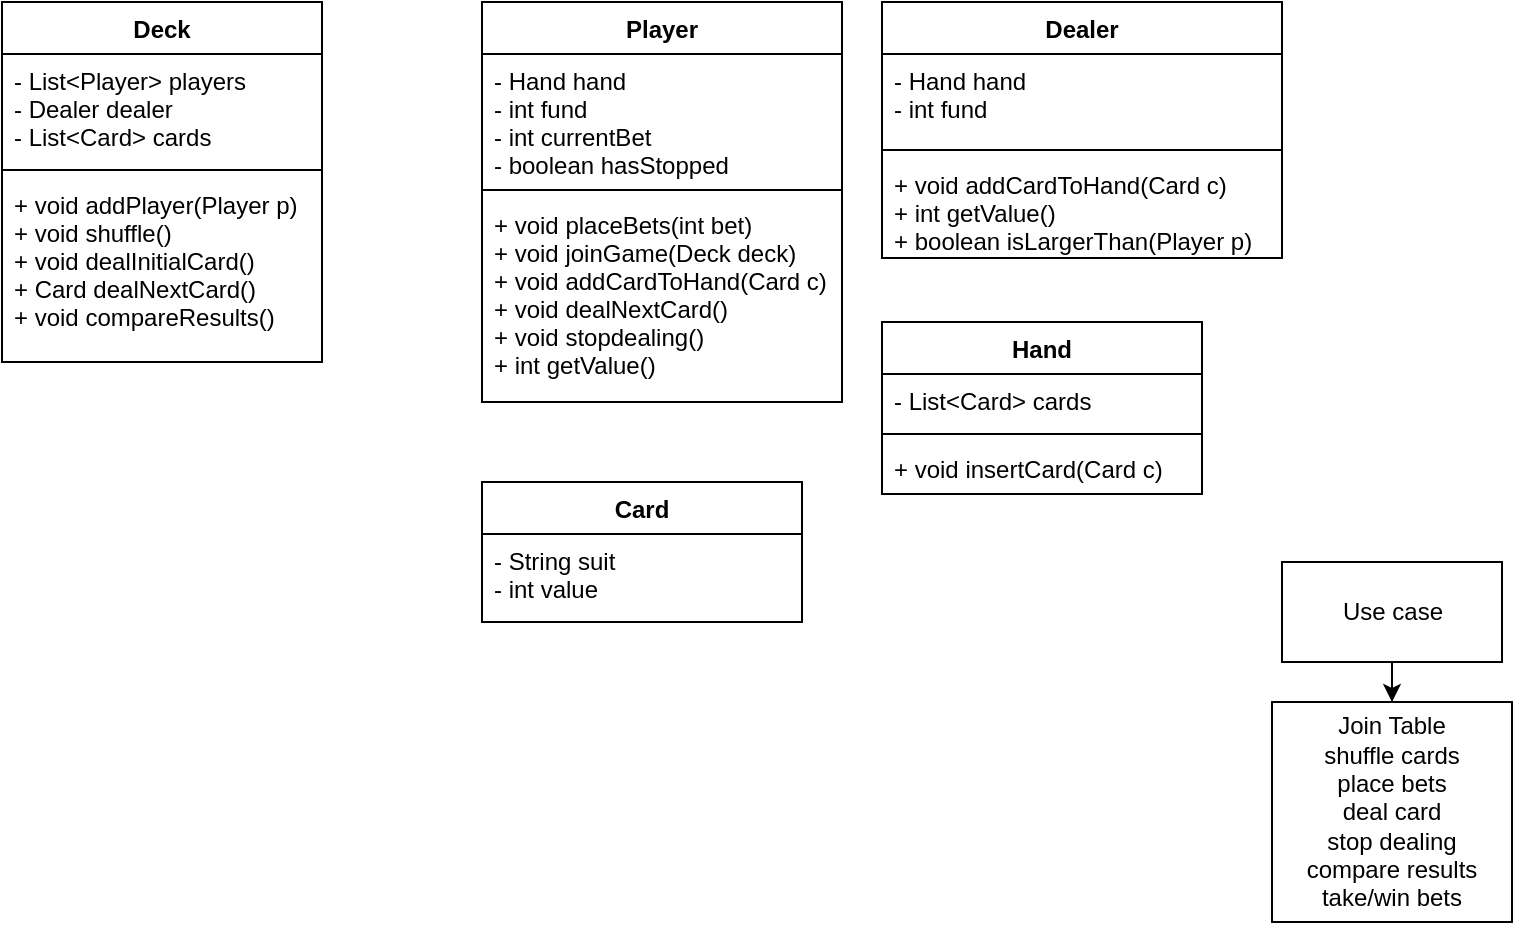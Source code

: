 <mxfile version="14.1.8" type="github">
  <diagram id="SDGkKcqbBfwVcGVHuYnC" name="Page-1">
    <mxGraphModel dx="1662" dy="794" grid="1" gridSize="10" guides="1" tooltips="1" connect="1" arrows="1" fold="1" page="1" pageScale="1" pageWidth="850" pageHeight="1100" math="0" shadow="0">
      <root>
        <mxCell id="0" />
        <mxCell id="1" parent="0" />
        <mxCell id="bei-1_Uh6omCs8kWXJwY-1" value="Deck&#xa;" style="swimlane;fontStyle=1;align=center;verticalAlign=top;childLayout=stackLayout;horizontal=1;startSize=26;horizontalStack=0;resizeParent=1;resizeParentMax=0;resizeLast=0;collapsible=1;marginBottom=0;" vertex="1" parent="1">
          <mxGeometry x="40" y="280" width="160" height="180" as="geometry" />
        </mxCell>
        <mxCell id="bei-1_Uh6omCs8kWXJwY-2" value="- List&lt;Player&gt; players&#xa;- Dealer dealer&#xa;- List&lt;Card&gt; cards" style="text;strokeColor=none;fillColor=none;align=left;verticalAlign=top;spacingLeft=4;spacingRight=4;overflow=hidden;rotatable=0;points=[[0,0.5],[1,0.5]];portConstraint=eastwest;" vertex="1" parent="bei-1_Uh6omCs8kWXJwY-1">
          <mxGeometry y="26" width="160" height="54" as="geometry" />
        </mxCell>
        <mxCell id="bei-1_Uh6omCs8kWXJwY-3" value="" style="line;strokeWidth=1;fillColor=none;align=left;verticalAlign=middle;spacingTop=-1;spacingLeft=3;spacingRight=3;rotatable=0;labelPosition=right;points=[];portConstraint=eastwest;" vertex="1" parent="bei-1_Uh6omCs8kWXJwY-1">
          <mxGeometry y="80" width="160" height="8" as="geometry" />
        </mxCell>
        <mxCell id="bei-1_Uh6omCs8kWXJwY-4" value="+ void addPlayer(Player p)&#xa;+ void shuffle()&#xa;+ void dealInitialCard()&#xa;+ Card dealNextCard()&#xa;+ void compareResults()&#xa;&#xa;" style="text;strokeColor=none;fillColor=none;align=left;verticalAlign=top;spacingLeft=4;spacingRight=4;overflow=hidden;rotatable=0;points=[[0,0.5],[1,0.5]];portConstraint=eastwest;" vertex="1" parent="bei-1_Uh6omCs8kWXJwY-1">
          <mxGeometry y="88" width="160" height="92" as="geometry" />
        </mxCell>
        <mxCell id="bei-1_Uh6omCs8kWXJwY-5" value="Player" style="swimlane;fontStyle=1;align=center;verticalAlign=top;childLayout=stackLayout;horizontal=1;startSize=26;horizontalStack=0;resizeParent=1;resizeParentMax=0;resizeLast=0;collapsible=1;marginBottom=0;" vertex="1" parent="1">
          <mxGeometry x="280" y="280" width="180" height="200" as="geometry" />
        </mxCell>
        <mxCell id="bei-1_Uh6omCs8kWXJwY-6" value="- Hand hand&#xa;- int fund&#xa;- int currentBet&#xa;- boolean hasStopped" style="text;strokeColor=none;fillColor=none;align=left;verticalAlign=top;spacingLeft=4;spacingRight=4;overflow=hidden;rotatable=0;points=[[0,0.5],[1,0.5]];portConstraint=eastwest;" vertex="1" parent="bei-1_Uh6omCs8kWXJwY-5">
          <mxGeometry y="26" width="180" height="64" as="geometry" />
        </mxCell>
        <mxCell id="bei-1_Uh6omCs8kWXJwY-7" value="" style="line;strokeWidth=1;fillColor=none;align=left;verticalAlign=middle;spacingTop=-1;spacingLeft=3;spacingRight=3;rotatable=0;labelPosition=right;points=[];portConstraint=eastwest;" vertex="1" parent="bei-1_Uh6omCs8kWXJwY-5">
          <mxGeometry y="90" width="180" height="8" as="geometry" />
        </mxCell>
        <mxCell id="bei-1_Uh6omCs8kWXJwY-8" value="+ void placeBets(int bet)&#xa;+ void joinGame(Deck deck)&#xa;+ void addCardToHand(Card c)&#xa;+ void dealNextCard()&#xa;+ void stopdealing()&#xa;+ int getValue()" style="text;strokeColor=none;fillColor=none;align=left;verticalAlign=top;spacingLeft=4;spacingRight=4;overflow=hidden;rotatable=0;points=[[0,0.5],[1,0.5]];portConstraint=eastwest;" vertex="1" parent="bei-1_Uh6omCs8kWXJwY-5">
          <mxGeometry y="98" width="180" height="102" as="geometry" />
        </mxCell>
        <mxCell id="bei-1_Uh6omCs8kWXJwY-9" value="Dealer" style="swimlane;fontStyle=1;align=center;verticalAlign=top;childLayout=stackLayout;horizontal=1;startSize=26;horizontalStack=0;resizeParent=1;resizeParentMax=0;resizeLast=0;collapsible=1;marginBottom=0;" vertex="1" parent="1">
          <mxGeometry x="480" y="280" width="200" height="128" as="geometry" />
        </mxCell>
        <mxCell id="bei-1_Uh6omCs8kWXJwY-10" value="- Hand hand&#xa;- int fund" style="text;strokeColor=none;fillColor=none;align=left;verticalAlign=top;spacingLeft=4;spacingRight=4;overflow=hidden;rotatable=0;points=[[0,0.5],[1,0.5]];portConstraint=eastwest;" vertex="1" parent="bei-1_Uh6omCs8kWXJwY-9">
          <mxGeometry y="26" width="200" height="44" as="geometry" />
        </mxCell>
        <mxCell id="bei-1_Uh6omCs8kWXJwY-11" value="" style="line;strokeWidth=1;fillColor=none;align=left;verticalAlign=middle;spacingTop=-1;spacingLeft=3;spacingRight=3;rotatable=0;labelPosition=right;points=[];portConstraint=eastwest;" vertex="1" parent="bei-1_Uh6omCs8kWXJwY-9">
          <mxGeometry y="70" width="200" height="8" as="geometry" />
        </mxCell>
        <mxCell id="bei-1_Uh6omCs8kWXJwY-12" value="+ void addCardToHand(Card c)&#xa;+ int getValue()&#xa;+ boolean isLargerThan(Player p)" style="text;strokeColor=none;fillColor=none;align=left;verticalAlign=top;spacingLeft=4;spacingRight=4;overflow=hidden;rotatable=0;points=[[0,0.5],[1,0.5]];portConstraint=eastwest;" vertex="1" parent="bei-1_Uh6omCs8kWXJwY-9">
          <mxGeometry y="78" width="200" height="50" as="geometry" />
        </mxCell>
        <mxCell id="bei-1_Uh6omCs8kWXJwY-13" value="Card" style="swimlane;fontStyle=1;align=center;verticalAlign=top;childLayout=stackLayout;horizontal=1;startSize=26;horizontalStack=0;resizeParent=1;resizeParentMax=0;resizeLast=0;collapsible=1;marginBottom=0;" vertex="1" parent="1">
          <mxGeometry x="280" y="520" width="160" height="70" as="geometry" />
        </mxCell>
        <mxCell id="bei-1_Uh6omCs8kWXJwY-14" value="- String suit&#xa;- int value" style="text;strokeColor=none;fillColor=none;align=left;verticalAlign=top;spacingLeft=4;spacingRight=4;overflow=hidden;rotatable=0;points=[[0,0.5],[1,0.5]];portConstraint=eastwest;" vertex="1" parent="bei-1_Uh6omCs8kWXJwY-13">
          <mxGeometry y="26" width="160" height="44" as="geometry" />
        </mxCell>
        <mxCell id="bei-1_Uh6omCs8kWXJwY-17" value="Hand" style="swimlane;fontStyle=1;align=center;verticalAlign=top;childLayout=stackLayout;horizontal=1;startSize=26;horizontalStack=0;resizeParent=1;resizeParentMax=0;resizeLast=0;collapsible=1;marginBottom=0;" vertex="1" parent="1">
          <mxGeometry x="480" y="440" width="160" height="86" as="geometry" />
        </mxCell>
        <mxCell id="bei-1_Uh6omCs8kWXJwY-18" value="- List&lt;Card&gt; cards" style="text;strokeColor=none;fillColor=none;align=left;verticalAlign=top;spacingLeft=4;spacingRight=4;overflow=hidden;rotatable=0;points=[[0,0.5],[1,0.5]];portConstraint=eastwest;" vertex="1" parent="bei-1_Uh6omCs8kWXJwY-17">
          <mxGeometry y="26" width="160" height="26" as="geometry" />
        </mxCell>
        <mxCell id="bei-1_Uh6omCs8kWXJwY-19" value="" style="line;strokeWidth=1;fillColor=none;align=left;verticalAlign=middle;spacingTop=-1;spacingLeft=3;spacingRight=3;rotatable=0;labelPosition=right;points=[];portConstraint=eastwest;" vertex="1" parent="bei-1_Uh6omCs8kWXJwY-17">
          <mxGeometry y="52" width="160" height="8" as="geometry" />
        </mxCell>
        <mxCell id="bei-1_Uh6omCs8kWXJwY-20" value="+ void insertCard(Card c)" style="text;strokeColor=none;fillColor=none;align=left;verticalAlign=top;spacingLeft=4;spacingRight=4;overflow=hidden;rotatable=0;points=[[0,0.5],[1,0.5]];portConstraint=eastwest;" vertex="1" parent="bei-1_Uh6omCs8kWXJwY-17">
          <mxGeometry y="60" width="160" height="26" as="geometry" />
        </mxCell>
        <mxCell id="bei-1_Uh6omCs8kWXJwY-35" value="" style="edgeStyle=orthogonalEdgeStyle;rounded=0;orthogonalLoop=1;jettySize=auto;html=1;" edge="1" parent="1" source="bei-1_Uh6omCs8kWXJwY-31" target="bei-1_Uh6omCs8kWXJwY-34">
          <mxGeometry relative="1" as="geometry" />
        </mxCell>
        <mxCell id="bei-1_Uh6omCs8kWXJwY-31" value="Use case" style="html=1;" vertex="1" parent="1">
          <mxGeometry x="680" y="560" width="110" height="50" as="geometry" />
        </mxCell>
        <mxCell id="bei-1_Uh6omCs8kWXJwY-34" value="Join Table&lt;br&gt;shuffle cards&lt;br&gt;place bets&lt;br&gt;deal card&lt;br&gt;stop dealing&lt;br&gt;compare results&lt;br&gt;take/win bets" style="whiteSpace=wrap;html=1;" vertex="1" parent="1">
          <mxGeometry x="675" y="630" width="120" height="110" as="geometry" />
        </mxCell>
      </root>
    </mxGraphModel>
  </diagram>
</mxfile>
